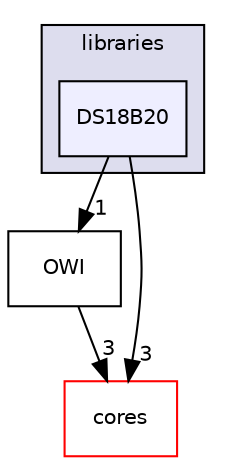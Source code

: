 digraph "libraries/DS18B20" {
  compound=true
  node [ fontsize="10", fontname="Helvetica"];
  edge [ labelfontsize="10", labelfontname="Helvetica"];
  subgraph clusterdir_bc0718b08fb2015b8e59c47b2805f60c {
    graph [ bgcolor="#ddddee", pencolor="black", label="libraries" fontname="Helvetica", fontsize="10", URL="dir_bc0718b08fb2015b8e59c47b2805f60c.html"]
  dir_be392c0c52e90ee888486a5bbf654296 [shape=box, label="DS18B20", style="filled", fillcolor="#eeeeff", pencolor="black", URL="dir_be392c0c52e90ee888486a5bbf654296.html"];
  }
  dir_e4b32e1f4d380dcf320570d7effcc0c3 [shape=box label="OWI" URL="dir_e4b32e1f4d380dcf320570d7effcc0c3.html"];
  dir_51d9c9f08f6806a0f97badf342e5b4d7 [shape=box label="cores" fillcolor="white" style="filled" color="red" URL="dir_51d9c9f08f6806a0f97badf342e5b4d7.html"];
  dir_e4b32e1f4d380dcf320570d7effcc0c3->dir_51d9c9f08f6806a0f97badf342e5b4d7 [headlabel="3", labeldistance=1.5 headhref="dir_000060_000000.html"];
  dir_be392c0c52e90ee888486a5bbf654296->dir_e4b32e1f4d380dcf320570d7effcc0c3 [headlabel="1", labeldistance=1.5 headhref="dir_000032_000060.html"];
  dir_be392c0c52e90ee888486a5bbf654296->dir_51d9c9f08f6806a0f97badf342e5b4d7 [headlabel="3", labeldistance=1.5 headhref="dir_000032_000000.html"];
}
